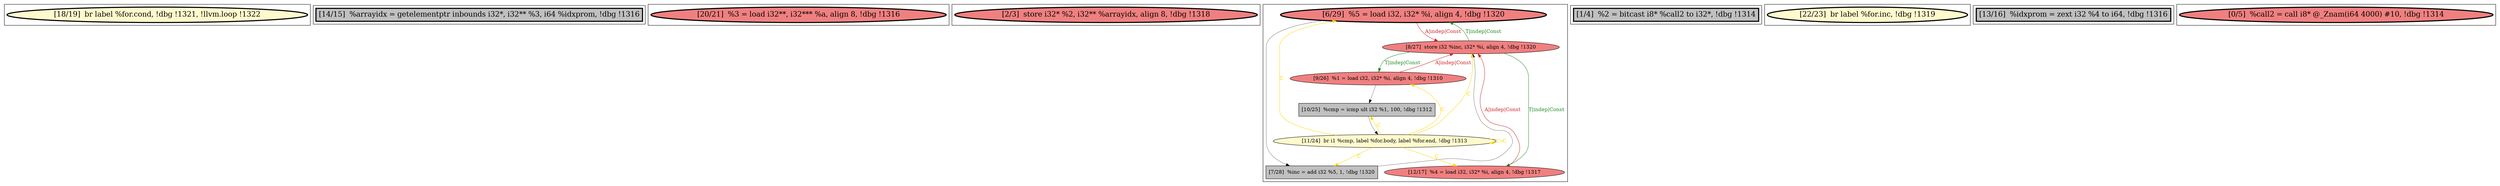
digraph G {





subgraph cluster8 {


node3867 [penwidth=3.0,fontsize=20,fillcolor=lemonchiffon,label="[18/19]  br label %for.cond, !dbg !1321, !llvm.loop !1322",shape=ellipse,style=filled ]



}

subgraph cluster7 {


node3866 [penwidth=3.0,fontsize=20,fillcolor=grey,label="[14/15]  %arrayidx = getelementptr inbounds i32*, i32** %3, i64 %idxprom, !dbg !1316",shape=rectangle,style=filled ]



}

subgraph cluster6 {


node3865 [penwidth=3.0,fontsize=20,fillcolor=lightcoral,label="[20/21]  %3 = load i32**, i32*** %a, align 8, !dbg !1316",shape=ellipse,style=filled ]



}

subgraph cluster0 {


node3853 [penwidth=3.0,fontsize=20,fillcolor=lightcoral,label="[2/3]  store i32* %2, i32** %arrayidx, align 8, !dbg !1318",shape=ellipse,style=filled ]



}

subgraph cluster5 {


node3859 [penwidth=3.0,fontsize=20,fillcolor=lightcoral,label="[6/29]  %5 = load i32, i32* %i, align 4, !dbg !1320",shape=ellipse,style=filled ]
node3858 [fillcolor=lightcoral,label="[8/27]  store i32 %inc, i32* %i, align 4, !dbg !1320",shape=ellipse,style=filled ]
node3861 [fillcolor=grey,label="[7/28]  %inc = add i32 %5, 1, !dbg !1320",shape=rectangle,style=filled ]
node3864 [fillcolor=lightcoral,label="[9/26]  %1 = load i32, i32* %i, align 4, !dbg !1310",shape=ellipse,style=filled ]
node3863 [fillcolor=grey,label="[10/25]  %cmp = icmp ult i32 %1, 100, !dbg !1312",shape=rectangle,style=filled ]
node3860 [fillcolor=lightcoral,label="[12/17]  %4 = load i32, i32* %i, align 4, !dbg !1317",shape=ellipse,style=filled ]
node3862 [fillcolor=lemonchiffon,label="[11/24]  br i1 %cmp, label %for.body, label %for.end, !dbg !1313",shape=ellipse,style=filled ]

node3862->node3864 [style=solid,color=gold,label="C",penwidth=1.0,fontcolor=gold ]
node3862->node3859 [style=solid,color=gold,label="C",penwidth=1.0,fontcolor=gold ]
node3862->node3861 [style=solid,color=gold,label="C",penwidth=1.0,fontcolor=gold ]
node3859->node3858 [style=solid,color=firebrick3,label="A|indep|Const",penwidth=1.0,fontcolor=firebrick3 ]
node3858->node3864 [style=solid,color=forestgreen,label="T|indep|Const",penwidth=1.0,fontcolor=forestgreen ]
node3862->node3860 [style=solid,color=gold,label="C",penwidth=1.0,fontcolor=gold ]
node3864->node3863 [style=solid,color=black,label="",penwidth=0.5,fontcolor=black ]
node3859->node3861 [style=solid,color=black,label="",penwidth=0.5,fontcolor=black ]
node3864->node3858 [style=solid,color=firebrick3,label="A|indep|Const",penwidth=1.0,fontcolor=firebrick3 ]
node3861->node3858 [style=solid,color=black,label="",penwidth=0.5,fontcolor=black ]
node3860->node3858 [style=solid,color=firebrick3,label="A|indep|Const",penwidth=1.0,fontcolor=firebrick3 ]
node3858->node3859 [style=solid,color=forestgreen,label="T|indep|Const",penwidth=1.0,fontcolor=forestgreen ]
node3858->node3860 [style=solid,color=forestgreen,label="T|indep|Const",penwidth=1.0,fontcolor=forestgreen ]
node3862->node3858 [style=solid,color=gold,label="C",penwidth=1.0,fontcolor=gold ]
node3862->node3862 [style=solid,color=gold,label="C",penwidth=1.0,fontcolor=gold ]
node3862->node3863 [style=solid,color=gold,label="C",penwidth=1.0,fontcolor=gold ]
node3863->node3862 [style=solid,color=black,label="",penwidth=0.5,fontcolor=black ]


}

subgraph cluster1 {


node3854 [penwidth=3.0,fontsize=20,fillcolor=grey,label="[1/4]  %2 = bitcast i8* %call2 to i32*, !dbg !1314",shape=rectangle,style=filled ]



}

subgraph cluster2 {


node3855 [penwidth=3.0,fontsize=20,fillcolor=lemonchiffon,label="[22/23]  br label %for.inc, !dbg !1319",shape=ellipse,style=filled ]



}

subgraph cluster3 {


node3856 [penwidth=3.0,fontsize=20,fillcolor=grey,label="[13/16]  %idxprom = zext i32 %4 to i64, !dbg !1316",shape=rectangle,style=filled ]



}

subgraph cluster4 {


node3857 [penwidth=3.0,fontsize=20,fillcolor=lightcoral,label="[0/5]  %call2 = call i8* @_Znam(i64 4000) #10, !dbg !1314",shape=ellipse,style=filled ]



}

}
